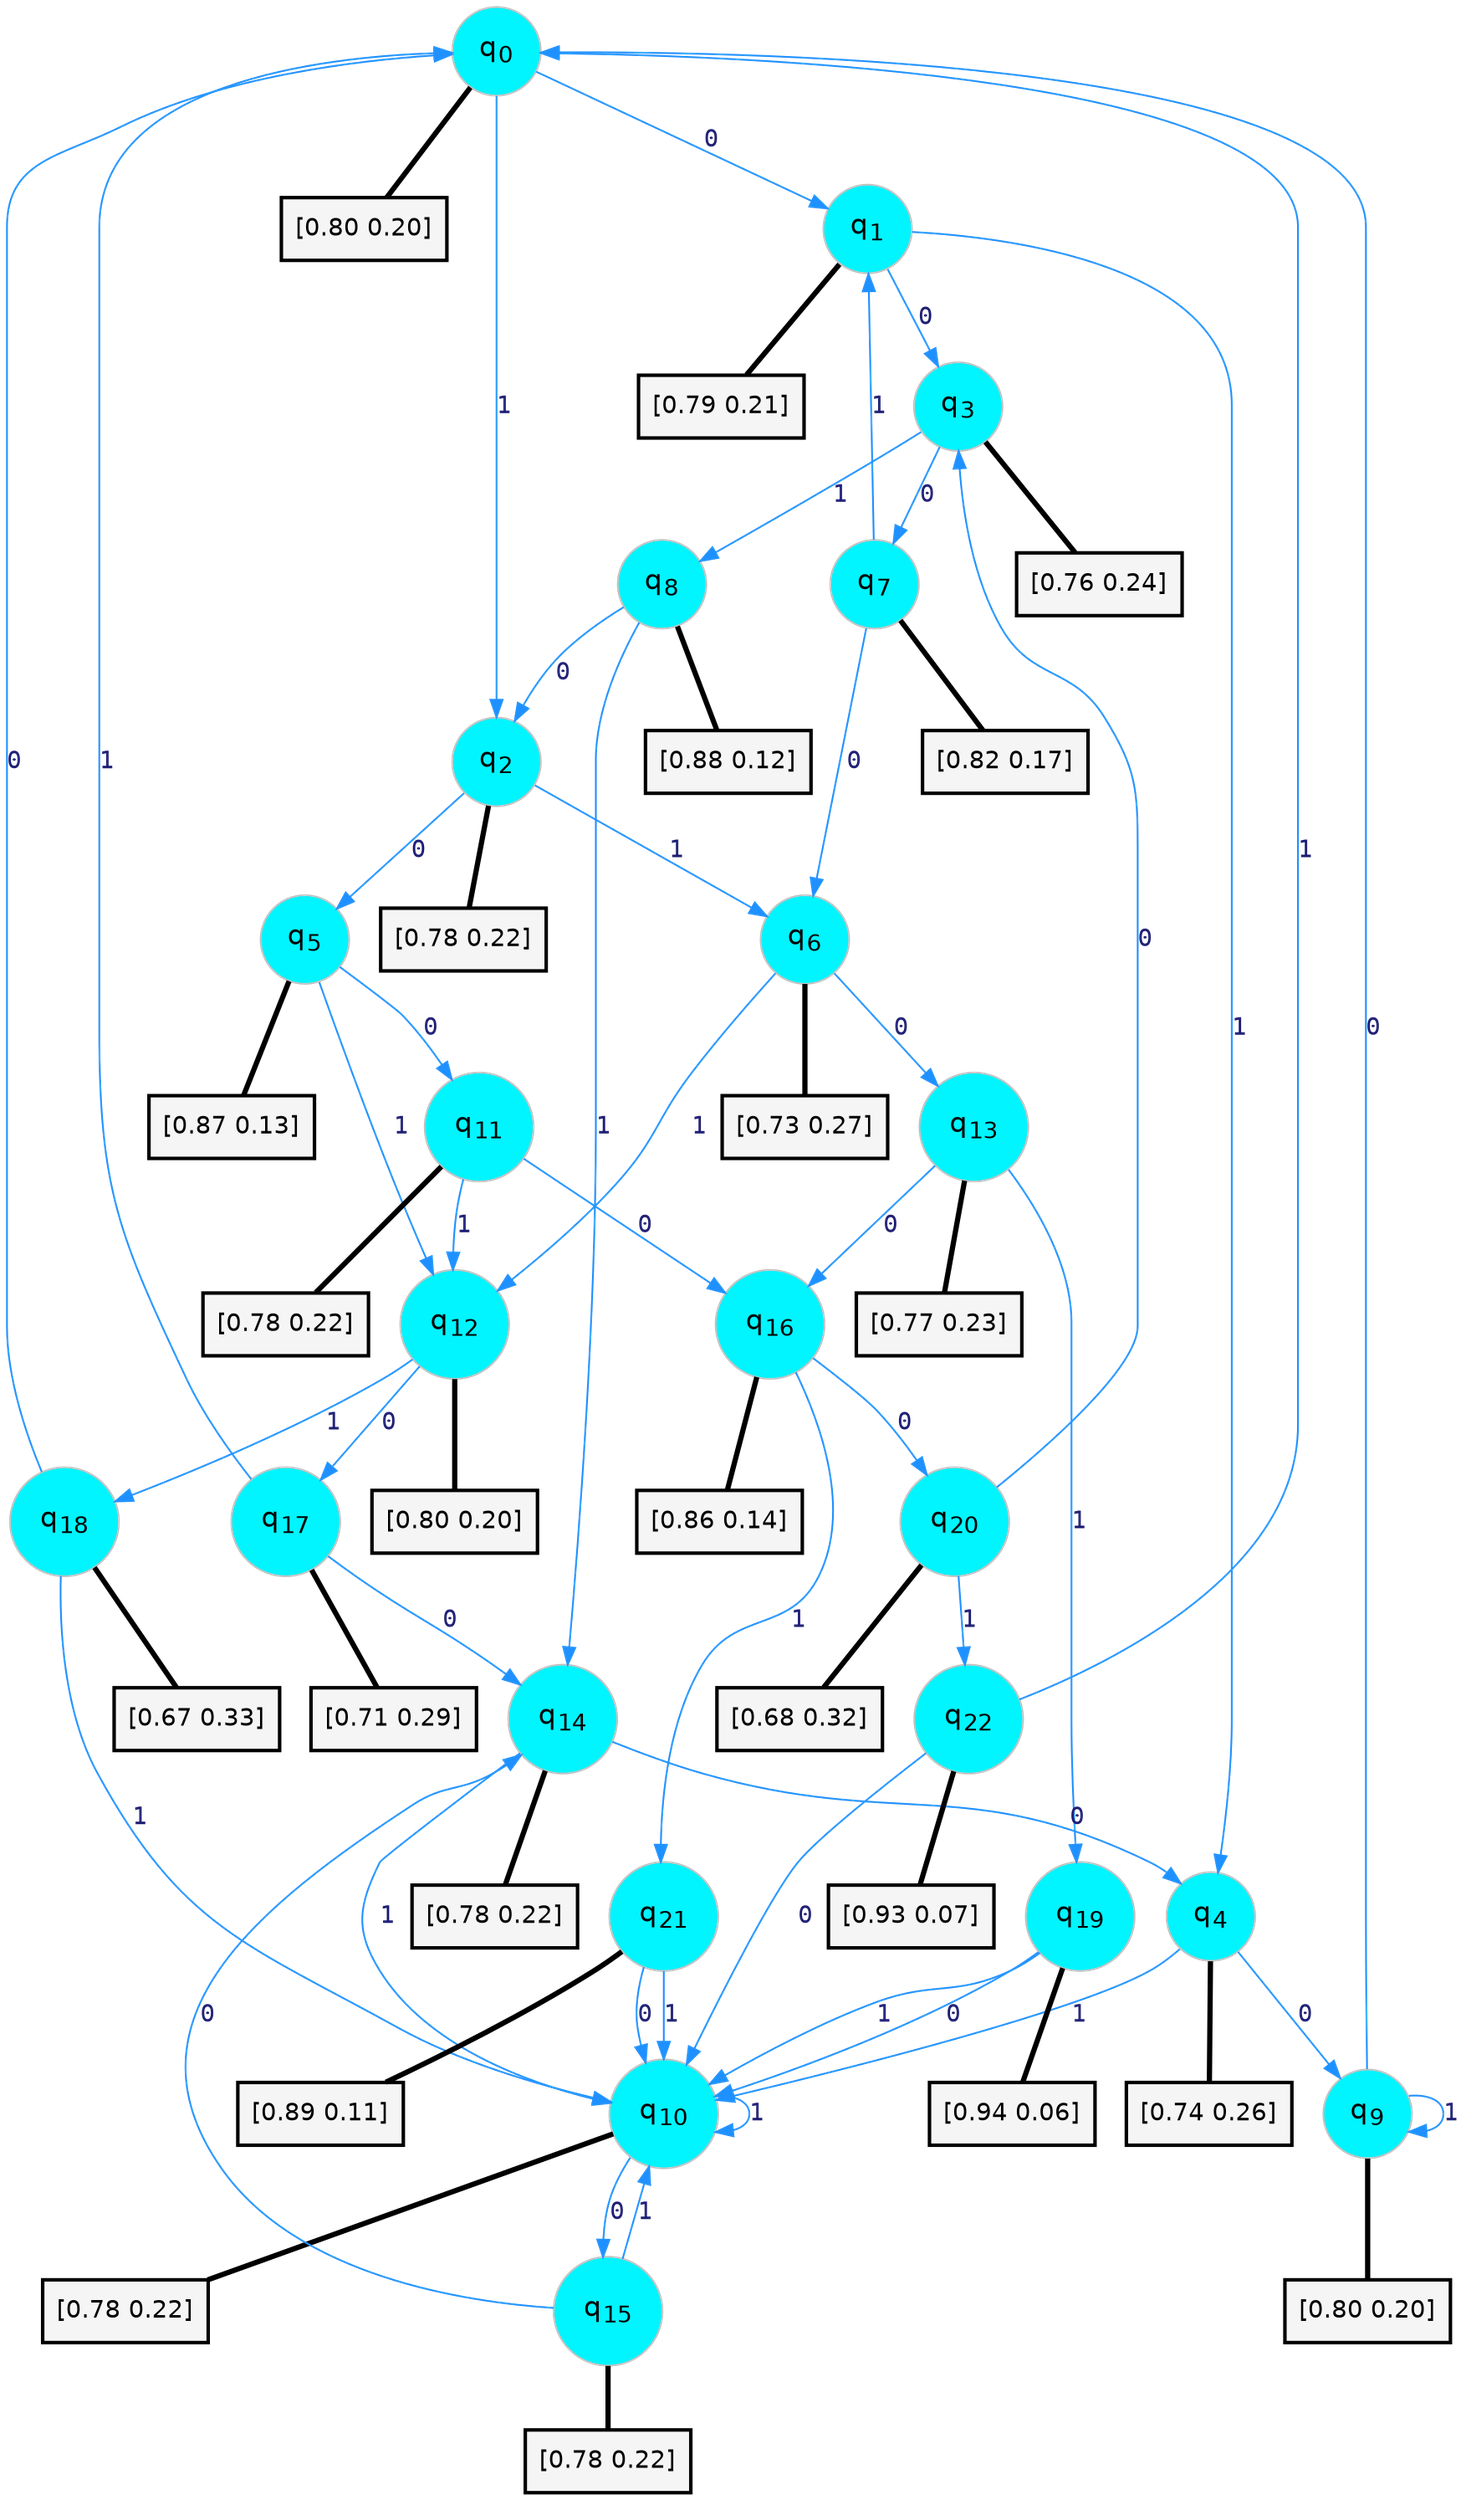 digraph G {
graph [
bgcolor=transparent, dpi=300, rankdir=TD, size="40,25"];
node [
color=gray, fillcolor=turquoise1, fontcolor=black, fontname=Helvetica, fontsize=16, fontweight=bold, shape=circle, style=filled];
edge [
arrowsize=1, color=dodgerblue1, fontcolor=midnightblue, fontname=courier, fontweight=bold, penwidth=1, style=solid, weight=20];
0[label=<q<SUB>0</SUB>>];
1[label=<q<SUB>1</SUB>>];
2[label=<q<SUB>2</SUB>>];
3[label=<q<SUB>3</SUB>>];
4[label=<q<SUB>4</SUB>>];
5[label=<q<SUB>5</SUB>>];
6[label=<q<SUB>6</SUB>>];
7[label=<q<SUB>7</SUB>>];
8[label=<q<SUB>8</SUB>>];
9[label=<q<SUB>9</SUB>>];
10[label=<q<SUB>10</SUB>>];
11[label=<q<SUB>11</SUB>>];
12[label=<q<SUB>12</SUB>>];
13[label=<q<SUB>13</SUB>>];
14[label=<q<SUB>14</SUB>>];
15[label=<q<SUB>15</SUB>>];
16[label=<q<SUB>16</SUB>>];
17[label=<q<SUB>17</SUB>>];
18[label=<q<SUB>18</SUB>>];
19[label=<q<SUB>19</SUB>>];
20[label=<q<SUB>20</SUB>>];
21[label=<q<SUB>21</SUB>>];
22[label=<q<SUB>22</SUB>>];
23[label="[0.80 0.20]", shape=box,fontcolor=black, fontname=Helvetica, fontsize=14, penwidth=2, fillcolor=whitesmoke,color=black];
24[label="[0.79 0.21]", shape=box,fontcolor=black, fontname=Helvetica, fontsize=14, penwidth=2, fillcolor=whitesmoke,color=black];
25[label="[0.78 0.22]", shape=box,fontcolor=black, fontname=Helvetica, fontsize=14, penwidth=2, fillcolor=whitesmoke,color=black];
26[label="[0.76 0.24]", shape=box,fontcolor=black, fontname=Helvetica, fontsize=14, penwidth=2, fillcolor=whitesmoke,color=black];
27[label="[0.74 0.26]", shape=box,fontcolor=black, fontname=Helvetica, fontsize=14, penwidth=2, fillcolor=whitesmoke,color=black];
28[label="[0.87 0.13]", shape=box,fontcolor=black, fontname=Helvetica, fontsize=14, penwidth=2, fillcolor=whitesmoke,color=black];
29[label="[0.73 0.27]", shape=box,fontcolor=black, fontname=Helvetica, fontsize=14, penwidth=2, fillcolor=whitesmoke,color=black];
30[label="[0.82 0.17]", shape=box,fontcolor=black, fontname=Helvetica, fontsize=14, penwidth=2, fillcolor=whitesmoke,color=black];
31[label="[0.88 0.12]", shape=box,fontcolor=black, fontname=Helvetica, fontsize=14, penwidth=2, fillcolor=whitesmoke,color=black];
32[label="[0.80 0.20]", shape=box,fontcolor=black, fontname=Helvetica, fontsize=14, penwidth=2, fillcolor=whitesmoke,color=black];
33[label="[0.78 0.22]", shape=box,fontcolor=black, fontname=Helvetica, fontsize=14, penwidth=2, fillcolor=whitesmoke,color=black];
34[label="[0.78 0.22]", shape=box,fontcolor=black, fontname=Helvetica, fontsize=14, penwidth=2, fillcolor=whitesmoke,color=black];
35[label="[0.80 0.20]", shape=box,fontcolor=black, fontname=Helvetica, fontsize=14, penwidth=2, fillcolor=whitesmoke,color=black];
36[label="[0.77 0.23]", shape=box,fontcolor=black, fontname=Helvetica, fontsize=14, penwidth=2, fillcolor=whitesmoke,color=black];
37[label="[0.78 0.22]", shape=box,fontcolor=black, fontname=Helvetica, fontsize=14, penwidth=2, fillcolor=whitesmoke,color=black];
38[label="[0.78 0.22]", shape=box,fontcolor=black, fontname=Helvetica, fontsize=14, penwidth=2, fillcolor=whitesmoke,color=black];
39[label="[0.86 0.14]", shape=box,fontcolor=black, fontname=Helvetica, fontsize=14, penwidth=2, fillcolor=whitesmoke,color=black];
40[label="[0.71 0.29]", shape=box,fontcolor=black, fontname=Helvetica, fontsize=14, penwidth=2, fillcolor=whitesmoke,color=black];
41[label="[0.67 0.33]", shape=box,fontcolor=black, fontname=Helvetica, fontsize=14, penwidth=2, fillcolor=whitesmoke,color=black];
42[label="[0.94 0.06]", shape=box,fontcolor=black, fontname=Helvetica, fontsize=14, penwidth=2, fillcolor=whitesmoke,color=black];
43[label="[0.68 0.32]", shape=box,fontcolor=black, fontname=Helvetica, fontsize=14, penwidth=2, fillcolor=whitesmoke,color=black];
44[label="[0.89 0.11]", shape=box,fontcolor=black, fontname=Helvetica, fontsize=14, penwidth=2, fillcolor=whitesmoke,color=black];
45[label="[0.93 0.07]", shape=box,fontcolor=black, fontname=Helvetica, fontsize=14, penwidth=2, fillcolor=whitesmoke,color=black];
0->1 [label=0];
0->2 [label=1];
0->23 [arrowhead=none, penwidth=3,color=black];
1->3 [label=0];
1->4 [label=1];
1->24 [arrowhead=none, penwidth=3,color=black];
2->5 [label=0];
2->6 [label=1];
2->25 [arrowhead=none, penwidth=3,color=black];
3->7 [label=0];
3->8 [label=1];
3->26 [arrowhead=none, penwidth=3,color=black];
4->9 [label=0];
4->10 [label=1];
4->27 [arrowhead=none, penwidth=3,color=black];
5->11 [label=0];
5->12 [label=1];
5->28 [arrowhead=none, penwidth=3,color=black];
6->13 [label=0];
6->12 [label=1];
6->29 [arrowhead=none, penwidth=3,color=black];
7->6 [label=0];
7->1 [label=1];
7->30 [arrowhead=none, penwidth=3,color=black];
8->2 [label=0];
8->14 [label=1];
8->31 [arrowhead=none, penwidth=3,color=black];
9->0 [label=0];
9->9 [label=1];
9->32 [arrowhead=none, penwidth=3,color=black];
10->15 [label=0];
10->10 [label=1];
10->33 [arrowhead=none, penwidth=3,color=black];
11->16 [label=0];
11->12 [label=1];
11->34 [arrowhead=none, penwidth=3,color=black];
12->17 [label=0];
12->18 [label=1];
12->35 [arrowhead=none, penwidth=3,color=black];
13->16 [label=0];
13->19 [label=1];
13->36 [arrowhead=none, penwidth=3,color=black];
14->4 [label=0];
14->10 [label=1];
14->37 [arrowhead=none, penwidth=3,color=black];
15->14 [label=0];
15->10 [label=1];
15->38 [arrowhead=none, penwidth=3,color=black];
16->20 [label=0];
16->21 [label=1];
16->39 [arrowhead=none, penwidth=3,color=black];
17->14 [label=0];
17->0 [label=1];
17->40 [arrowhead=none, penwidth=3,color=black];
18->0 [label=0];
18->10 [label=1];
18->41 [arrowhead=none, penwidth=3,color=black];
19->10 [label=0];
19->10 [label=1];
19->42 [arrowhead=none, penwidth=3,color=black];
20->3 [label=0];
20->22 [label=1];
20->43 [arrowhead=none, penwidth=3,color=black];
21->10 [label=0];
21->10 [label=1];
21->44 [arrowhead=none, penwidth=3,color=black];
22->10 [label=0];
22->0 [label=1];
22->45 [arrowhead=none, penwidth=3,color=black];
}
